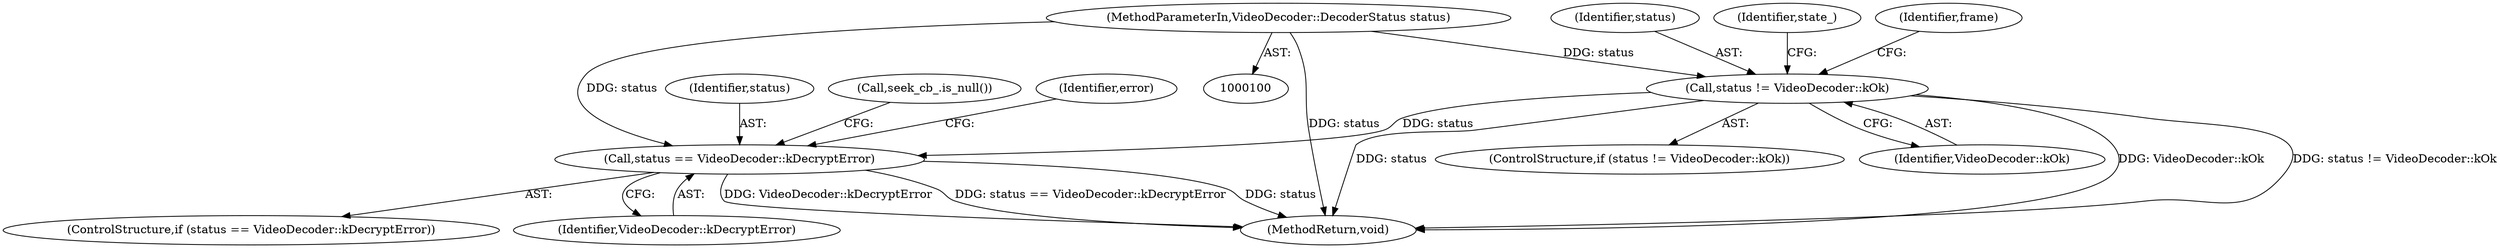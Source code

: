 digraph "0_Chrome_1da0daecc540238cb473f0d6322da51d3a544244@API" {
"1000126" [label="(Call,status == VideoDecoder::kDecryptError)"];
"1000114" [label="(Call,status != VideoDecoder::kOk)"];
"1000101" [label="(MethodParameterIn,VideoDecoder::DecoderStatus status)"];
"1000116" [label="(Identifier,VideoDecoder::kOk)"];
"1000115" [label="(Identifier,status)"];
"1000114" [label="(Call,status != VideoDecoder::kOk)"];
"1000101" [label="(MethodParameterIn,VideoDecoder::DecoderStatus status)"];
"1000126" [label="(Call,status == VideoDecoder::kDecryptError)"];
"1000274" [label="(MethodReturn,void)"];
"1000145" [label="(Identifier,state_)"];
"1000127" [label="(Identifier,status)"];
"1000125" [label="(ControlStructure,if (status == VideoDecoder::kDecryptError))"];
"1000134" [label="(Call,seek_cb_.is_null())"];
"1000113" [label="(ControlStructure,if (status != VideoDecoder::kOk))"];
"1000128" [label="(Identifier,VideoDecoder::kDecryptError)"];
"1000130" [label="(Identifier,error)"];
"1000120" [label="(Identifier,frame)"];
"1000126" -> "1000125"  [label="AST: "];
"1000126" -> "1000128"  [label="CFG: "];
"1000127" -> "1000126"  [label="AST: "];
"1000128" -> "1000126"  [label="AST: "];
"1000130" -> "1000126"  [label="CFG: "];
"1000134" -> "1000126"  [label="CFG: "];
"1000126" -> "1000274"  [label="DDG: status == VideoDecoder::kDecryptError"];
"1000126" -> "1000274"  [label="DDG: status"];
"1000126" -> "1000274"  [label="DDG: VideoDecoder::kDecryptError"];
"1000114" -> "1000126"  [label="DDG: status"];
"1000101" -> "1000126"  [label="DDG: status"];
"1000114" -> "1000113"  [label="AST: "];
"1000114" -> "1000116"  [label="CFG: "];
"1000115" -> "1000114"  [label="AST: "];
"1000116" -> "1000114"  [label="AST: "];
"1000120" -> "1000114"  [label="CFG: "];
"1000145" -> "1000114"  [label="CFG: "];
"1000114" -> "1000274"  [label="DDG: status != VideoDecoder::kOk"];
"1000114" -> "1000274"  [label="DDG: status"];
"1000114" -> "1000274"  [label="DDG: VideoDecoder::kOk"];
"1000101" -> "1000114"  [label="DDG: status"];
"1000101" -> "1000100"  [label="AST: "];
"1000101" -> "1000274"  [label="DDG: status"];
}
